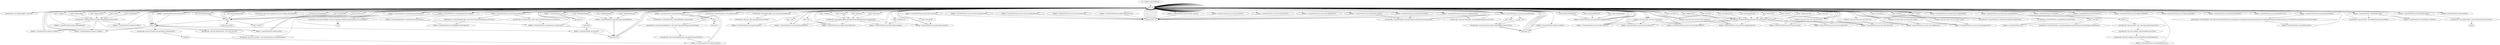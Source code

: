 digraph "" {
    "r0 := @this: ConsultTreeTrial"
    "load.r r0"
    "r0 := @this: ConsultTreeTrial"->"load.r r0";
    "specialinvoke <java.applet.Applet: void init()>"
    "load.r r0"->"specialinvoke <java.applet.Applet: void init()>";
    "specialinvoke <java.applet.Applet: void init()>"->"load.r r0";
    "new java.awt.BorderLayout"
    "load.r r0"->"new java.awt.BorderLayout";
    "dup1.r"
    "new java.awt.BorderLayout"->"dup1.r";
    "push 0"
    "dup1.r"->"push 0";
    "push 0"->"push 0";
    "specialinvoke <java.awt.BorderLayout: void <init>(int,int)>"
    "push 0"->"specialinvoke <java.awt.BorderLayout: void <init>(int,int)>";
    "virtualinvoke <java.awt.Container: void setLayout(java.awt.LayoutManager)>"
    "specialinvoke <java.awt.BorderLayout: void <init>(int,int)>"->"virtualinvoke <java.awt.Container: void setLayout(java.awt.LayoutManager)>";
    "virtualinvoke <java.awt.Container: void setLayout(java.awt.LayoutManager)>"->"load.r r0";
    "virtualinvoke <ConsultTreeTrial: void checkSecurity()>"
    "load.r r0"->"virtualinvoke <ConsultTreeTrial: void checkSecurity()>";
    "virtualinvoke <ConsultTreeTrial: void checkSecurity()>"->"load.r r0";
    "load.r r0"->"load.r r0";
    "virtualinvoke <java.applet.Applet: java.net.URL getCodeBase()>"
    "load.r r0"->"virtualinvoke <java.applet.Applet: java.net.URL getCodeBase()>";
    "virtualinvoke <java.net.URL: java.lang.String toString()>"
    "virtualinvoke <java.applet.Applet: java.net.URL getCodeBase()>"->"virtualinvoke <java.net.URL: java.lang.String toString()>";
    "fieldput <ConsultTreeTrial: java.lang.String path>"
    "virtualinvoke <java.net.URL: java.lang.String toString()>"->"fieldput <ConsultTreeTrial: java.lang.String path>";
    "fieldput <ConsultTreeTrial: java.lang.String path>"->"load.r r0";
    "load.r r0"->"load.r r0";
    "push \"linkFrame\""
    "load.r r0"->"push \"linkFrame\"";
    "virtualinvoke <java.applet.Applet: java.lang.String getParameter(java.lang.String)>"
    "push \"linkFrame\""->"virtualinvoke <java.applet.Applet: java.lang.String getParameter(java.lang.String)>";
    "fieldput <ConsultTreeTrial: java.lang.String linkFrame>"
    "virtualinvoke <java.applet.Applet: java.lang.String getParameter(java.lang.String)>"->"fieldput <ConsultTreeTrial: java.lang.String linkFrame>";
    "fieldput <ConsultTreeTrial: java.lang.String linkFrame>"->"load.r r0";
    "fieldget <ConsultTreeTrial: java.lang.String linkFrame>"
    "load.r r0"->"fieldget <ConsultTreeTrial: java.lang.String linkFrame>";
    "ifnonnull load.r r0"
    "fieldget <ConsultTreeTrial: java.lang.String linkFrame>"->"ifnonnull load.r r0";
    "ifnonnull load.r r0"->"load.r r0";
    "push \"_top\""
    "load.r r0"->"push \"_top\"";
    "push \"_top\""->"fieldput <ConsultTreeTrial: java.lang.String linkFrame>";
    "fieldput <ConsultTreeTrial: java.lang.String linkFrame>"->"load.r r0";
    "load.r r0"->"load.r r0";
    "push \"folderColor\""
    "load.r r0"->"push \"folderColor\"";
    "push \"folderColor\""->"virtualinvoke <java.applet.Applet: java.lang.String getParameter(java.lang.String)>";
    "fieldput <ConsultTreeTrial: java.lang.String folderColor>"
    "virtualinvoke <java.applet.Applet: java.lang.String getParameter(java.lang.String)>"->"fieldput <ConsultTreeTrial: java.lang.String folderColor>";
    "fieldput <ConsultTreeTrial: java.lang.String folderColor>"->"load.r r0";
    "fieldget <ConsultTreeTrial: java.lang.String folderColor>"
    "load.r r0"->"fieldget <ConsultTreeTrial: java.lang.String folderColor>";
    "fieldget <ConsultTreeTrial: java.lang.String folderColor>"->"ifnonnull load.r r0";
    "ifnonnull load.r r0"->"load.r r0";
    "push \"tan\""
    "load.r r0"->"push \"tan\"";
    "push \"tan\""->"fieldput <ConsultTreeTrial: java.lang.String folderColor>";
    "fieldput <ConsultTreeTrial: java.lang.String folderColor>"->"load.r r0";
    "load.r r0"->"fieldget <ConsultTreeTrial: java.lang.String folderColor>";
    "push \"book\""
    "fieldget <ConsultTreeTrial: java.lang.String folderColor>"->"push \"book\"";
    "virtualinvoke <java.lang.String: boolean startsWith(java.lang.String)>"
    "push \"book\""->"virtualinvoke <java.lang.String: boolean startsWith(java.lang.String)>";
    "ifeq load.r r0"
    "virtualinvoke <java.lang.String: boolean startsWith(java.lang.String)>"->"ifeq load.r r0";
    "ifeq load.r r0"->"load.r r0";
    "push \"bookClosedFolder.gif\""
    "load.r r0"->"push \"bookClosedFolder.gif\"";
    "fieldput <ConsultTreeTrial: java.lang.String collapsedFolder>"
    "push \"bookClosedFolder.gif\""->"fieldput <ConsultTreeTrial: java.lang.String collapsedFolder>";
    "fieldput <ConsultTreeTrial: java.lang.String collapsedFolder>"->"load.r r0";
    "push \"bookOpenFolder.gif\""
    "load.r r0"->"push \"bookOpenFolder.gif\"";
    "fieldput <ConsultTreeTrial: java.lang.String expandedFolder>"
    "push \"bookOpenFolder.gif\""->"fieldput <ConsultTreeTrial: java.lang.String expandedFolder>";
    "goto load.r r0"
    "fieldput <ConsultTreeTrial: java.lang.String expandedFolder>"->"goto load.r r0";
    "goto load.r r0"->"load.r r0";
    "load.r r0"->"load.r r0";
    "push \"treeIndex\""
    "load.r r0"->"push \"treeIndex\"";
    "push \"treeIndex\""->"virtualinvoke <java.applet.Applet: java.lang.String getParameter(java.lang.String)>";
    "fieldput <ConsultTreeTrial: java.lang.String treeIndex>"
    "virtualinvoke <java.applet.Applet: java.lang.String getParameter(java.lang.String)>"->"fieldput <ConsultTreeTrial: java.lang.String treeIndex>";
    "fieldput <ConsultTreeTrial: java.lang.String treeIndex>"->"load.r r0";
    "fieldget <ConsultTreeTrial: java.lang.String treeIndex>"
    "load.r r0"->"fieldget <ConsultTreeTrial: java.lang.String treeIndex>";
    "fieldget <ConsultTreeTrial: java.lang.String treeIndex>"->"ifnonnull load.r r0";
    "ifnonnull load.r r0"->"load.r r0";
    "push \"treeIndex.txt\""
    "load.r r0"->"push \"treeIndex.txt\"";
    "push \"treeIndex.txt\""->"fieldput <ConsultTreeTrial: java.lang.String treeIndex>";
    "fieldput <ConsultTreeTrial: java.lang.String treeIndex>"->"load.r r0";
    "load.r r0"->"load.r r0";
    "push \"treeLink\""
    "load.r r0"->"push \"treeLink\"";
    "push \"treeLink\""->"virtualinvoke <java.applet.Applet: java.lang.String getParameter(java.lang.String)>";
    "fieldput <ConsultTreeTrial: java.lang.String treeLink>"
    "virtualinvoke <java.applet.Applet: java.lang.String getParameter(java.lang.String)>"->"fieldput <ConsultTreeTrial: java.lang.String treeLink>";
    "fieldput <ConsultTreeTrial: java.lang.String treeLink>"->"load.r r0";
    "fieldget <ConsultTreeTrial: java.lang.String treeLink>"
    "load.r r0"->"fieldget <ConsultTreeTrial: java.lang.String treeLink>";
    "fieldget <ConsultTreeTrial: java.lang.String treeLink>"->"ifnonnull load.r r0";
    "ifnonnull load.r r0"->"load.r r0";
    "push \"treeLink.txt\""
    "load.r r0"->"push \"treeLink.txt\"";
    "push \"treeLink.txt\""->"fieldput <ConsultTreeTrial: java.lang.String treeLink>";
    "fieldput <ConsultTreeTrial: java.lang.String treeLink>"->"load.r r0";
    "load.r r0"->"load.r r0";
    "push \"dotColor\""
    "load.r r0"->"push \"dotColor\"";
    "virtualinvoke <ConsultTreeTrial: java.awt.Color getColor(java.lang.String)>"
    "push \"dotColor\""->"virtualinvoke <ConsultTreeTrial: java.awt.Color getColor(java.lang.String)>";
    "fieldput <ConsultTreeTrial: java.awt.Color dotColor>"
    "virtualinvoke <ConsultTreeTrial: java.awt.Color getColor(java.lang.String)>"->"fieldput <ConsultTreeTrial: java.awt.Color dotColor>";
    "fieldput <ConsultTreeTrial: java.awt.Color dotColor>"->"load.r r0";
    "fieldget <ConsultTreeTrial: java.awt.Color dotColor>"
    "load.r r0"->"fieldget <ConsultTreeTrial: java.awt.Color dotColor>";
    "fieldget <ConsultTreeTrial: java.awt.Color dotColor>"->"ifnonnull load.r r0";
    "ifnonnull load.r r0"->"load.r r0";
    "staticget <java.awt.Color: java.awt.Color black>"
    "load.r r0"->"staticget <java.awt.Color: java.awt.Color black>";
    "staticget <java.awt.Color: java.awt.Color black>"->"fieldput <ConsultTreeTrial: java.awt.Color dotColor>";
    "fieldput <ConsultTreeTrial: java.awt.Color dotColor>"->"load.r r0";
    "load.r r0"->"load.r r0";
    "push \"backgroundColor\""
    "load.r r0"->"push \"backgroundColor\"";
    "push \"backgroundColor\""->"virtualinvoke <ConsultTreeTrial: java.awt.Color getColor(java.lang.String)>";
    "fieldput <ConsultTreeTrial: java.awt.Color backgroundColor>"
    "virtualinvoke <ConsultTreeTrial: java.awt.Color getColor(java.lang.String)>"->"fieldput <ConsultTreeTrial: java.awt.Color backgroundColor>";
    "fieldput <ConsultTreeTrial: java.awt.Color backgroundColor>"->"load.r r0";
    "fieldget <ConsultTreeTrial: java.awt.Color backgroundColor>"
    "load.r r0"->"fieldget <ConsultTreeTrial: java.awt.Color backgroundColor>";
    "fieldget <ConsultTreeTrial: java.awt.Color backgroundColor>"->"ifnonnull load.r r0";
    "ifnonnull load.r r0"->"load.r r0";
    "staticget <java.awt.Color: java.awt.Color lightGray>"
    "load.r r0"->"staticget <java.awt.Color: java.awt.Color lightGray>";
    "staticget <java.awt.Color: java.awt.Color lightGray>"->"fieldput <ConsultTreeTrial: java.awt.Color backgroundColor>";
    "fieldput <ConsultTreeTrial: java.awt.Color backgroundColor>"->"load.r r0";
    "load.r r0"->"load.r r0";
    "load.r r0"->"fieldget <ConsultTreeTrial: java.awt.Color backgroundColor>";
    "virtualinvoke <java.awt.Component: void setBackground(java.awt.Color)>"
    "fieldget <ConsultTreeTrial: java.awt.Color backgroundColor>"->"virtualinvoke <java.awt.Component: void setBackground(java.awt.Color)>";
    "virtualinvoke <java.awt.Component: void setBackground(java.awt.Color)>"->"load.r r0";
    "load.r r0"->"load.r r0";
    "push \"boxColor\""
    "load.r r0"->"push \"boxColor\"";
    "push \"boxColor\""->"virtualinvoke <ConsultTreeTrial: java.awt.Color getColor(java.lang.String)>";
    "fieldput <ConsultTreeTrial: java.awt.Color boxColor>"
    "virtualinvoke <ConsultTreeTrial: java.awt.Color getColor(java.lang.String)>"->"fieldput <ConsultTreeTrial: java.awt.Color boxColor>";
    "fieldput <ConsultTreeTrial: java.awt.Color boxColor>"->"load.r r0";
    "fieldget <ConsultTreeTrial: java.awt.Color boxColor>"
    "load.r r0"->"fieldget <ConsultTreeTrial: java.awt.Color boxColor>";
    "fieldget <ConsultTreeTrial: java.awt.Color boxColor>"->"ifnonnull load.r r0";
    "ifnonnull load.r r0"->"load.r r0";
    "staticget <java.awt.Color: java.awt.Color gray>"
    "load.r r0"->"staticget <java.awt.Color: java.awt.Color gray>";
    "staticget <java.awt.Color: java.awt.Color gray>"->"fieldput <ConsultTreeTrial: java.awt.Color boxColor>";
    "fieldput <ConsultTreeTrial: java.awt.Color boxColor>"->"load.r r0";
    "load.r r0"->"load.r r0";
    "push \"plusColor\""
    "load.r r0"->"push \"plusColor\"";
    "push \"plusColor\""->"virtualinvoke <ConsultTreeTrial: java.awt.Color getColor(java.lang.String)>";
    "fieldput <ConsultTreeTrial: java.awt.Color plusColor>"
    "virtualinvoke <ConsultTreeTrial: java.awt.Color getColor(java.lang.String)>"->"fieldput <ConsultTreeTrial: java.awt.Color plusColor>";
    "fieldput <ConsultTreeTrial: java.awt.Color plusColor>"->"load.r r0";
    "fieldget <ConsultTreeTrial: java.awt.Color plusColor>"
    "load.r r0"->"fieldget <ConsultTreeTrial: java.awt.Color plusColor>";
    "fieldget <ConsultTreeTrial: java.awt.Color plusColor>"->"ifnonnull load.r r0";
    "ifnonnull load.r r0"->"load.r r0";
    "staticget <java.awt.Color: java.awt.Color red>"
    "load.r r0"->"staticget <java.awt.Color: java.awt.Color red>";
    "staticget <java.awt.Color: java.awt.Color red>"->"fieldput <ConsultTreeTrial: java.awt.Color plusColor>";
    "fieldput <ConsultTreeTrial: java.awt.Color plusColor>"->"load.r r0";
    "load.r r0"->"load.r r0";
    "push \"highliteColor\""
    "load.r r0"->"push \"highliteColor\"";
    "push \"highliteColor\""->"virtualinvoke <ConsultTreeTrial: java.awt.Color getColor(java.lang.String)>";
    "fieldput <ConsultTreeTrial: java.awt.Color highliteColor>"
    "virtualinvoke <ConsultTreeTrial: java.awt.Color getColor(java.lang.String)>"->"fieldput <ConsultTreeTrial: java.awt.Color highliteColor>";
    "fieldput <ConsultTreeTrial: java.awt.Color highliteColor>"->"load.r r0";
    "fieldget <ConsultTreeTrial: java.awt.Color highliteColor>"
    "load.r r0"->"fieldget <ConsultTreeTrial: java.awt.Color highliteColor>";
    "fieldget <ConsultTreeTrial: java.awt.Color highliteColor>"->"ifnonnull load.r r0";
    "ifnonnull load.r r0"->"load.r r0";
    "staticget <java.awt.Color: java.awt.Color yellow>"
    "load.r r0"->"staticget <java.awt.Color: java.awt.Color yellow>";
    "staticget <java.awt.Color: java.awt.Color yellow>"->"fieldput <ConsultTreeTrial: java.awt.Color highliteColor>";
    "fieldput <ConsultTreeTrial: java.awt.Color highliteColor>"->"load.r r0";
    "load.r r0"->"load.r r0";
    "push \"textColor\""
    "load.r r0"->"push \"textColor\"";
    "push \"textColor\""->"virtualinvoke <ConsultTreeTrial: java.awt.Color getColor(java.lang.String)>";
    "fieldput <ConsultTreeTrial: java.awt.Color textColor>"
    "virtualinvoke <ConsultTreeTrial: java.awt.Color getColor(java.lang.String)>"->"fieldput <ConsultTreeTrial: java.awt.Color textColor>";
    "fieldput <ConsultTreeTrial: java.awt.Color textColor>"->"load.r r0";
    "fieldget <ConsultTreeTrial: java.awt.Color textColor>"
    "load.r r0"->"fieldget <ConsultTreeTrial: java.awt.Color textColor>";
    "fieldget <ConsultTreeTrial: java.awt.Color textColor>"->"ifnonnull load.r r0";
    "ifnonnull load.r r0"->"load.r r0";
    "load.r r0"->"staticget <java.awt.Color: java.awt.Color black>";
    "staticget <java.awt.Color: java.awt.Color black>"->"fieldput <ConsultTreeTrial: java.awt.Color textColor>";
    "fieldput <ConsultTreeTrial: java.awt.Color textColor>"->"load.r r0";
    "load.r r0"->"load.r r0";
    "push \"descriptionColor\""
    "load.r r0"->"push \"descriptionColor\"";
    "push \"descriptionColor\""->"virtualinvoke <ConsultTreeTrial: java.awt.Color getColor(java.lang.String)>";
    "fieldput <ConsultTreeTrial: java.awt.Color descriptionColor>"
    "virtualinvoke <ConsultTreeTrial: java.awt.Color getColor(java.lang.String)>"->"fieldput <ConsultTreeTrial: java.awt.Color descriptionColor>";
    "fieldput <ConsultTreeTrial: java.awt.Color descriptionColor>"->"load.r r0";
    "fieldget <ConsultTreeTrial: java.awt.Color descriptionColor>"
    "load.r r0"->"fieldget <ConsultTreeTrial: java.awt.Color descriptionColor>";
    "fieldget <ConsultTreeTrial: java.awt.Color descriptionColor>"->"ifnonnull load.r r0";
    "ifnonnull load.r r0"->"load.r r0";
    "staticget <java.awt.Color: java.awt.Color orange>"
    "load.r r0"->"staticget <java.awt.Color: java.awt.Color orange>";
    "staticget <java.awt.Color: java.awt.Color orange>"->"fieldput <ConsultTreeTrial: java.awt.Color descriptionColor>";
    "fieldput <ConsultTreeTrial: java.awt.Color descriptionColor>"->"load.r r0";
    "load.r r0"->"load.r r0";
    "push \"descriptionBorder\""
    "load.r r0"->"push \"descriptionBorder\"";
    "push \"descriptionBorder\""->"virtualinvoke <ConsultTreeTrial: java.awt.Color getColor(java.lang.String)>";
    "fieldput <ConsultTreeTrial: java.awt.Color descriptionBorder>"
    "virtualinvoke <ConsultTreeTrial: java.awt.Color getColor(java.lang.String)>"->"fieldput <ConsultTreeTrial: java.awt.Color descriptionBorder>";
    "fieldput <ConsultTreeTrial: java.awt.Color descriptionBorder>"->"load.r r0";
    "fieldget <ConsultTreeTrial: java.awt.Color descriptionBorder>"
    "load.r r0"->"fieldget <ConsultTreeTrial: java.awt.Color descriptionBorder>";
    "fieldget <ConsultTreeTrial: java.awt.Color descriptionBorder>"->"ifnonnull load.r r0";
    "ifnonnull load.r r0"->"load.r r0";
    "load.r r0"->"staticget <java.awt.Color: java.awt.Color black>";
    "staticget <java.awt.Color: java.awt.Color black>"->"fieldput <ConsultTreeTrial: java.awt.Color descriptionBorder>";
    "fieldput <ConsultTreeTrial: java.awt.Color descriptionBorder>"->"load.r r0";
    "load.r r0"->"load.r r0";
    "push \"dragScrollHor\""
    "load.r r0"->"push \"dragScrollHor\"";
    "virtualinvoke <ConsultTreeTrial: boolean setBoolean(java.lang.String)>"
    "push \"dragScrollHor\""->"virtualinvoke <ConsultTreeTrial: boolean setBoolean(java.lang.String)>";
    "fieldput <ConsultTreeTrial: boolean scrollHor>"
    "virtualinvoke <ConsultTreeTrial: boolean setBoolean(java.lang.String)>"->"fieldput <ConsultTreeTrial: boolean scrollHor>";
    "fieldput <ConsultTreeTrial: boolean scrollHor>"->"load.r r0";
    "load.r r0"->"load.r r0";
    "push \"dragScrollVert\""
    "load.r r0"->"push \"dragScrollVert\"";
    "push \"dragScrollVert\""->"virtualinvoke <ConsultTreeTrial: boolean setBoolean(java.lang.String)>";
    "fieldput <ConsultTreeTrial: boolean scrollVert>"
    "virtualinvoke <ConsultTreeTrial: boolean setBoolean(java.lang.String)>"->"fieldput <ConsultTreeTrial: boolean scrollVert>";
    "fieldput <ConsultTreeTrial: boolean scrollVert>"->"load.r r0";
    "push \"canvasSize\""
    "load.r r0"->"push \"canvasSize\"";
    "virtualinvoke <ConsultTreeTrial: void getCanvasSize(java.lang.String)>"
    "push \"canvasSize\""->"virtualinvoke <ConsultTreeTrial: void getCanvasSize(java.lang.String)>";
    "virtualinvoke <ConsultTreeTrial: void getCanvasSize(java.lang.String)>"->"load.r r0";
    "load.r r0"->"load.r r0";
    "push \"border\""
    "load.r r0"->"push \"border\"";
    "push \"border\""->"virtualinvoke <ConsultTreeTrial: boolean setBoolean(java.lang.String)>";
    "fieldput <ConsultTreeTrial: boolean border>"
    "virtualinvoke <ConsultTreeTrial: boolean setBoolean(java.lang.String)>"->"fieldput <ConsultTreeTrial: boolean border>";
    "fieldput <ConsultTreeTrial: boolean border>"->"load.r r0";
    "load.r r0"->"load.r r0";
    "push \"borderRaised\""
    "load.r r0"->"push \"borderRaised\"";
    "push \"borderRaised\""->"virtualinvoke <ConsultTreeTrial: boolean setBoolean(java.lang.String)>";
    "fieldput <ConsultTreeTrial: boolean borderRaised>"
    "virtualinvoke <ConsultTreeTrial: boolean setBoolean(java.lang.String)>"->"fieldput <ConsultTreeTrial: boolean borderRaised>";
    "fieldput <ConsultTreeTrial: boolean borderRaised>"->"load.r r0";
    "load.r r0"->"load.r r0";
    "push \"borderColor\""
    "load.r r0"->"push \"borderColor\"";
    "push \"borderColor\""->"virtualinvoke <ConsultTreeTrial: java.awt.Color getColor(java.lang.String)>";
    "fieldput <ConsultTreeTrial: java.awt.Color borderColor>"
    "virtualinvoke <ConsultTreeTrial: java.awt.Color getColor(java.lang.String)>"->"fieldput <ConsultTreeTrial: java.awt.Color borderColor>";
    "fieldput <ConsultTreeTrial: java.awt.Color borderColor>"->"load.r r0";
    "fieldget <ConsultTreeTrial: java.awt.Color borderColor>"
    "load.r r0"->"fieldget <ConsultTreeTrial: java.awt.Color borderColor>";
    "fieldget <ConsultTreeTrial: java.awt.Color borderColor>"->"ifnonnull load.r r0";
    "ifnonnull load.r r0"->"load.r r0";
    "load.r r0"->"staticget <java.awt.Color: java.awt.Color gray>";
    "staticget <java.awt.Color: java.awt.Color gray>"->"fieldput <ConsultTreeTrial: java.awt.Color borderColor>";
    "fieldput <ConsultTreeTrial: java.awt.Color borderColor>"->"load.r r0";
    "load.r r0"->"load.r r0";
    "push \"fontStyle\""
    "load.r r0"->"push \"fontStyle\"";
    "virtualinvoke <ConsultTreeTrial: int getStyle(java.lang.String)>"
    "push \"fontStyle\""->"virtualinvoke <ConsultTreeTrial: int getStyle(java.lang.String)>";
    "fieldput <ConsultTreeTrial: int z>"
    "virtualinvoke <ConsultTreeTrial: int getStyle(java.lang.String)>"->"fieldput <ConsultTreeTrial: int z>";
    "fieldput <ConsultTreeTrial: int z>"->"load.r r0";
    "fieldget <ConsultTreeTrial: int z>"
    "load.r r0"->"fieldget <ConsultTreeTrial: int z>";
    "ifge load.r r0"
    "fieldget <ConsultTreeTrial: int z>"->"ifge load.r r0";
    "ifge load.r r0"->"load.r r0";
    "load.r r0"->"push 0";
    "fieldput <ConsultTreeTrial: int fontStyle>"
    "push 0"->"fieldput <ConsultTreeTrial: int fontStyle>";
    "fieldput <ConsultTreeTrial: int fontStyle>"->"goto load.r r0";
    "goto load.r r0"->"load.r r0";
    "load.r r0"->"load.r r0";
    "push \"scrollBar\""
    "load.r r0"->"push \"scrollBar\"";
    "push \"scrollBar\""->"virtualinvoke <ConsultTreeTrial: boolean setBoolean(java.lang.String)>";
    "fieldput <ConsultTreeTrial: boolean scrollBar>"
    "virtualinvoke <ConsultTreeTrial: boolean setBoolean(java.lang.String)>"->"fieldput <ConsultTreeTrial: boolean scrollBar>";
    "fieldput <ConsultTreeTrial: boolean scrollBar>"->"load.r r0";
    "fieldget <ConsultTreeTrial: boolean scrollBar>"
    "load.r r0"->"fieldget <ConsultTreeTrial: boolean scrollBar>";
    "fieldget <ConsultTreeTrial: boolean scrollBar>"->"ifeq load.r r0";
    "ifeq load.r r0"->"load.r r0";
    "load.r r0"->"push 0";
    "push 0"->"fieldput <ConsultTreeTrial: boolean scrollHor>";
    "fieldput <ConsultTreeTrial: boolean scrollHor>"->"load.r r0";
    "load.r r0"->"push 0";
    "push 0"->"fieldput <ConsultTreeTrial: boolean scrollVert>";
    "fieldput <ConsultTreeTrial: boolean scrollVert>"->"load.r r0";
    "load.r r0"->"push 0";
    "push 0"->"fieldput <ConsultTreeTrial: boolean border>";
    "fieldput <ConsultTreeTrial: boolean border>"->"load.r r0";
    "new ConsultImageScroller"
    "load.r r0"->"new ConsultImageScroller";
    "new ConsultImageScroller"->"dup1.r";
    "dup1.r"->"load.r r0";
    "load.r r0"->"load.r r0";
    "fieldget <ConsultTreeTrial: java.util.Vector folderVector>"
    "load.r r0"->"fieldget <ConsultTreeTrial: java.util.Vector folderVector>";
    "specialinvoke <ConsultImageScroller: void <init>(ConsultTreeTrial,java.util.Vector)>"
    "fieldget <ConsultTreeTrial: java.util.Vector folderVector>"->"specialinvoke <ConsultImageScroller: void <init>(ConsultTreeTrial,java.util.Vector)>";
    "fieldput <ConsultTreeTrial: ConsultImageScroller Mypanel>"
    "specialinvoke <ConsultImageScroller: void <init>(ConsultTreeTrial,java.util.Vector)>"->"fieldput <ConsultTreeTrial: ConsultImageScroller Mypanel>";
    "fieldput <ConsultTreeTrial: ConsultImageScroller Mypanel>"->"load.r r0";
    "push \"Center\""
    "load.r r0"->"push \"Center\"";
    "push \"Center\""->"load.r r0";
    "fieldget <ConsultTreeTrial: ConsultImageScroller Mypanel>"
    "load.r r0"->"fieldget <ConsultTreeTrial: ConsultImageScroller Mypanel>";
    "virtualinvoke <java.awt.Container: java.awt.Component add(java.lang.String,java.awt.Component)>"
    "fieldget <ConsultTreeTrial: ConsultImageScroller Mypanel>"->"virtualinvoke <java.awt.Container: java.awt.Component add(java.lang.String,java.awt.Component)>";
    "pop"
    "virtualinvoke <java.awt.Container: java.awt.Component add(java.lang.String,java.awt.Component)>"->"pop";
    "pop"->"load.r r0";
    "load.r r0"->"load.r r0";
    "load.r r0"->"fieldget <ConsultTreeTrial: ConsultImageScroller Mypanel>";
    "fieldget <ConsultImageScroller: ConsultCanvas consultCanvas>"
    "fieldget <ConsultTreeTrial: ConsultImageScroller Mypanel>"->"fieldget <ConsultImageScroller: ConsultCanvas consultCanvas>";
    "fieldput <ConsultTreeTrial: ConsultCanvas consultCanvas>"
    "fieldget <ConsultImageScroller: ConsultCanvas consultCanvas>"->"fieldput <ConsultTreeTrial: ConsultCanvas consultCanvas>";
    "fieldput <ConsultTreeTrial: ConsultCanvas consultCanvas>"->"goto load.r r0";
    "goto load.r r0"->"load.r r0";
    "load.r r0"->"load.r r0";
    "fieldget <ConsultTreeTrial: java.lang.String collapsedFolder>"
    "load.r r0"->"fieldget <ConsultTreeTrial: java.lang.String collapsedFolder>";
    "fieldget <ConsultTreeTrial: java.lang.String collapsedFolder>"->"load.r r0";
    "fieldget <ConsultTreeTrial: java.lang.String expandedFolder>"
    "load.r r0"->"fieldget <ConsultTreeTrial: java.lang.String expandedFolder>";
    "push \"cross.gif\""
    "fieldget <ConsultTreeTrial: java.lang.String expandedFolder>"->"push \"cross.gif\"";
    "virtualinvoke <ConsultTreeTrial: void getPicImage(java.lang.String,java.lang.String,java.lang.String)>"
    "push \"cross.gif\""->"virtualinvoke <ConsultTreeTrial: void getPicImage(java.lang.String,java.lang.String,java.lang.String)>";
    "virtualinvoke <ConsultTreeTrial: void getPicImage(java.lang.String,java.lang.String,java.lang.String)>"->"load.r r0";
    "load.r r0"->"load.r r0";
    "virtualinvoke <java.awt.Component: java.awt.Graphics getGraphics()>"
    "load.r r0"->"virtualinvoke <java.awt.Component: java.awt.Graphics getGraphics()>";
    "virtualinvoke <java.awt.Component: java.awt.Graphics getGraphics()>"->"dup1.r";
    "new java.awt.Font"
    "dup1.r"->"new java.awt.Font";
    "new java.awt.Font"->"dup1.r";
    "push \"Courier\""
    "dup1.r"->"push \"Courier\"";
    "push \"Courier\""->"load.r r0";
    "fieldget <ConsultTreeTrial: int fontStyle>"
    "load.r r0"->"fieldget <ConsultTreeTrial: int fontStyle>";
    "push 12"
    "fieldget <ConsultTreeTrial: int fontStyle>"->"push 12";
    "specialinvoke <java.awt.Font: void <init>(java.lang.String,int,int)>"
    "push 12"->"specialinvoke <java.awt.Font: void <init>(java.lang.String,int,int)>";
    "virtualinvoke <java.awt.Graphics: void setFont(java.awt.Font)>"
    "specialinvoke <java.awt.Font: void <init>(java.lang.String,int,int)>"->"virtualinvoke <java.awt.Graphics: void setFont(java.awt.Font)>";
    "virtualinvoke <java.awt.Graphics: java.awt.FontMetrics getFontMetrics()>"
    "virtualinvoke <java.awt.Graphics: void setFont(java.awt.Font)>"->"virtualinvoke <java.awt.Graphics: java.awt.FontMetrics getFontMetrics()>";
    "fieldput <ConsultTreeTrial: java.awt.FontMetrics fm>"
    "virtualinvoke <java.awt.Graphics: java.awt.FontMetrics getFontMetrics()>"->"fieldput <ConsultTreeTrial: java.awt.FontMetrics fm>";
    "fieldput <ConsultTreeTrial: java.awt.FontMetrics fm>"->"load.r r0";
    "load.r r0"->"load.r r0";
    "fieldget <ConsultTreeTrial: java.util.Vector dv>"
    "load.r r0"->"fieldget <ConsultTreeTrial: java.util.Vector dv>";
    "fieldget <ConsultTreeTrial: java.util.Vector dv>"->"load.r r0";
    "load.r r0"->"fieldget <ConsultTreeTrial: java.lang.String treeLink>";
    "virtualinvoke <ConsultTreeTrial: void getURL(java.util.Vector,java.lang.String)>"
    "fieldget <ConsultTreeTrial: java.lang.String treeLink>"->"virtualinvoke <ConsultTreeTrial: void getURL(java.util.Vector,java.lang.String)>";
    "virtualinvoke <ConsultTreeTrial: void getURL(java.util.Vector,java.lang.String)>"->"load.r r0";
    "load.r r0"->"load.r r0";
    "fieldget <ConsultTreeTrial: java.util.Vector iv>"
    "load.r r0"->"fieldget <ConsultTreeTrial: java.util.Vector iv>";
    "fieldget <ConsultTreeTrial: java.util.Vector iv>"->"load.r r0";
    "load.r r0"->"fieldget <ConsultTreeTrial: java.lang.String treeIndex>";
    "fieldget <ConsultTreeTrial: java.lang.String treeIndex>"->"virtualinvoke <ConsultTreeTrial: void getURL(java.util.Vector,java.lang.String)>";
    "virtualinvoke <ConsultTreeTrial: void getURL(java.util.Vector,java.lang.String)>"->"load.r r0";
    "load.r r0"->"load.r r0";
    "load.r r0"->"fieldget <ConsultTreeTrial: java.util.Vector iv>";
    "fieldget <ConsultTreeTrial: java.util.Vector iv>"->"push 0";
    "virtualinvoke <java.util.Vector: java.lang.Object elementAt(int)>"
    "push 0"->"virtualinvoke <java.util.Vector: java.lang.Object elementAt(int)>";
    "checkcast"
    "virtualinvoke <java.util.Vector: java.lang.Object elementAt(int)>"->"checkcast";
    "fieldput <ConsultTreeTrial: java.lang.String first>"
    "checkcast"->"fieldput <ConsultTreeTrial: java.lang.String first>";
    "fieldput <ConsultTreeTrial: java.lang.String first>"->"load.r r0";
    "new java.util.StringTokenizer"
    "load.r r0"->"new java.util.StringTokenizer";
    "new java.util.StringTokenizer"->"dup1.r";
    "dup1.r"->"load.r r0";
    "fieldget <ConsultTreeTrial: java.lang.String first>"
    "load.r r0"->"fieldget <ConsultTreeTrial: java.lang.String first>";
    "push \";\""
    "fieldget <ConsultTreeTrial: java.lang.String first>"->"push \";\"";
    "specialinvoke <java.util.StringTokenizer: void <init>(java.lang.String,java.lang.String)>"
    "push \";\""->"specialinvoke <java.util.StringTokenizer: void <init>(java.lang.String,java.lang.String)>";
    "virtualinvoke <java.util.StringTokenizer: java.lang.String nextToken()>"
    "specialinvoke <java.util.StringTokenizer: void <init>(java.lang.String,java.lang.String)>"->"virtualinvoke <java.util.StringTokenizer: java.lang.String nextToken()>";
    "virtualinvoke <java.util.StringTokenizer: java.lang.String nextToken()>"->"fieldput <ConsultTreeTrial: java.lang.String first>";
    "fieldput <ConsultTreeTrial: java.lang.String first>"->"load.r r0";
    "load.r r0"->"load.r r0";
    "load.r r0"->"fieldget <ConsultTreeTrial: java.lang.String first>";
    "virtualinvoke <ConsultTreeTrial: void getHTML(java.lang.String)>"
    "fieldget <ConsultTreeTrial: java.lang.String first>"->"virtualinvoke <ConsultTreeTrial: void getHTML(java.lang.String)>";
    "virtualinvoke <ConsultTreeTrial: void getHTML(java.lang.String)>"->"load.r r0";
    "new ConsultFolder"
    "load.r r0"->"new ConsultFolder";
    "new ConsultFolder"->"dup1.r";
    "dup1.r"->"load.r r0";
    "load.r r0"->"load.r r0";
    "fieldget <ConsultTreeTrial: java.awt.Image closeFolder>"
    "load.r r0"->"fieldget <ConsultTreeTrial: java.awt.Image closeFolder>";
    "fieldget <ConsultTreeTrial: java.awt.Image closeFolder>"->"load.r r0";
    "fieldget <ConsultTreeTrial: java.awt.Image openFolder>"
    "load.r r0"->"fieldget <ConsultTreeTrial: java.awt.Image openFolder>";
    "fieldget <ConsultTreeTrial: java.awt.Image openFolder>"->"load.r r0";
    "load.r r0"->"fieldget <ConsultTreeTrial: java.lang.String first>";
    "push 1"
    "fieldget <ConsultTreeTrial: java.lang.String first>"->"push 1";
    "push null"
    "push 1"->"push null";
    "push null"->"push 1";
    "push 1"->"load.r r0";
    "fieldget <ConsultTreeTrial: java.lang.String htmlPath>"
    "load.r r0"->"fieldget <ConsultTreeTrial: java.lang.String htmlPath>";
    "fieldget <ConsultTreeTrial: java.lang.String htmlPath>"->"load.r r0";
    "fieldget <ConsultTreeTrial: java.awt.FontMetrics fm>"
    "load.r r0"->"fieldget <ConsultTreeTrial: java.awt.FontMetrics fm>";
    "fieldget <ConsultTreeTrial: java.awt.FontMetrics fm>"->"load.r r0";
    "fieldget <ConsultTreeTrial: ConsultCanvas consultCanvas>"
    "load.r r0"->"fieldget <ConsultTreeTrial: ConsultCanvas consultCanvas>";
    "fieldget <ConsultTreeTrial: ConsultCanvas consultCanvas>"->"load.r r0";
    "fieldget <ConsultTreeTrial: java.lang.String htmlTarget>"
    "load.r r0"->"fieldget <ConsultTreeTrial: java.lang.String htmlTarget>";
    "specialinvoke <ConsultFolder: void <init>(ConsultTreeTrial,java.awt.Image,java.awt.Image,java.lang.String,boolean,ConsultFolder,boolean,java.lang.String,java.awt.FontMetrics,ConsultCanvas,java.lang.String)>"
    "fieldget <ConsultTreeTrial: java.lang.String htmlTarget>"->"specialinvoke <ConsultFolder: void <init>(ConsultTreeTrial,java.awt.Image,java.awt.Image,java.lang.String,boolean,ConsultFolder,boolean,java.lang.String,java.awt.FontMetrics,ConsultCanvas,java.lang.String)>";
    "fieldput <ConsultTreeTrial: ConsultFolder folder>"
    "specialinvoke <ConsultFolder: void <init>(ConsultTreeTrial,java.awt.Image,java.awt.Image,java.lang.String,boolean,ConsultFolder,boolean,java.lang.String,java.awt.FontMetrics,ConsultCanvas,java.lang.String)>"->"fieldput <ConsultTreeTrial: ConsultFolder folder>";
    "fieldput <ConsultTreeTrial: ConsultFolder folder>"->"load.r r0";
    "load.r r0"->"fieldget <ConsultTreeTrial: java.util.Vector folderVector>";
    "fieldget <ConsultTreeTrial: java.util.Vector folderVector>"->"load.r r0";
    "fieldget <ConsultTreeTrial: ConsultFolder folder>"
    "load.r r0"->"fieldget <ConsultTreeTrial: ConsultFolder folder>";
    "virtualinvoke <java.util.Vector: void addElement(java.lang.Object)>"
    "fieldget <ConsultTreeTrial: ConsultFolder folder>"->"virtualinvoke <java.util.Vector: void addElement(java.lang.Object)>";
    "virtualinvoke <java.util.Vector: void addElement(java.lang.Object)>"->"load.r r0";
    "load.r r0"->"load.r r0";
    "load.r r0"->"fieldget <ConsultTreeTrial: ConsultFolder folder>";
    "fieldput <ConsultTreeTrial: ConsultFolder rootFolder>"
    "fieldget <ConsultTreeTrial: ConsultFolder folder>"->"fieldput <ConsultTreeTrial: ConsultFolder rootFolder>";
    "fieldput <ConsultTreeTrial: ConsultFolder rootFolder>"->"load.r r0";
    "load.r r0"->"load.r r0";
    "fieldget <ConsultTreeTrial: java.lang.String slogan>"
    "load.r r0"->"fieldget <ConsultTreeTrial: java.lang.String slogan>";
    "virtualinvoke <java.applet.Applet: void showStatus(java.lang.String)>"
    "fieldget <ConsultTreeTrial: java.lang.String slogan>"->"virtualinvoke <java.applet.Applet: void showStatus(java.lang.String)>";
    "return"
    "virtualinvoke <java.applet.Applet: void showStatus(java.lang.String)>"->"return";
    "ifeq load.r r0"->"load.r r0";
    "new ConsultCanvas"
    "load.r r0"->"new ConsultCanvas";
    "new ConsultCanvas"->"dup1.r";
    "dup1.r"->"load.r r0";
    "load.r r0"->"load.r r0";
    "load.r r0"->"fieldget <ConsultTreeTrial: java.util.Vector folderVector>";
    "specialinvoke <ConsultCanvas: void <init>(ConsultTreeTrial,java.util.Vector)>"
    "fieldget <ConsultTreeTrial: java.util.Vector folderVector>"->"specialinvoke <ConsultCanvas: void <init>(ConsultTreeTrial,java.util.Vector)>";
    "specialinvoke <ConsultCanvas: void <init>(ConsultTreeTrial,java.util.Vector)>"->"fieldput <ConsultTreeTrial: ConsultCanvas consultCanvas>";
    "fieldput <ConsultTreeTrial: ConsultCanvas consultCanvas>"->"load.r r0";
    "load.r r0"->"push \"Center\"";
    "push \"Center\""->"load.r r0";
    "load.r r0"->"fieldget <ConsultTreeTrial: ConsultCanvas consultCanvas>";
    "fieldget <ConsultTreeTrial: ConsultCanvas consultCanvas>"->"virtualinvoke <java.awt.Container: java.awt.Component add(java.lang.String,java.awt.Component)>";
    "virtualinvoke <java.awt.Container: java.awt.Component add(java.lang.String,java.awt.Component)>"->"pop";
    "ifge load.r r0"->"load.r r0";
    "load.r r0"->"load.r r0";
    "fieldget <ConsultTreeTrial: int[] StyleMap>"
    "load.r r0"->"fieldget <ConsultTreeTrial: int[] StyleMap>";
    "fieldget <ConsultTreeTrial: int[] StyleMap>"->"load.r r0";
    "load.r r0"->"fieldget <ConsultTreeTrial: int z>";
    "arrayread.i"
    "fieldget <ConsultTreeTrial: int z>"->"arrayread.i";
    "arrayread.i"->"fieldput <ConsultTreeTrial: int fontStyle>";
    "ifeq load.r r0"->"load.r r0";
    "load.r r0"->"fieldget <ConsultTreeTrial: java.lang.String folderColor>";
    "push \"blue\""
    "fieldget <ConsultTreeTrial: java.lang.String folderColor>"->"push \"blue\"";
    "push \"blue\""->"virtualinvoke <java.lang.String: boolean startsWith(java.lang.String)>";
    "virtualinvoke <java.lang.String: boolean startsWith(java.lang.String)>"->"ifeq load.r r0";
    "ifeq load.r r0"->"load.r r0";
    "push \"blueClosedFolder.gif\""
    "load.r r0"->"push \"blueClosedFolder.gif\"";
    "push \"blueClosedFolder.gif\""->"fieldput <ConsultTreeTrial: java.lang.String collapsedFolder>";
    "fieldput <ConsultTreeTrial: java.lang.String collapsedFolder>"->"load.r r0";
    "push \"blueOpenFolder.gif\""
    "load.r r0"->"push \"blueOpenFolder.gif\"";
    "push \"blueOpenFolder.gif\""->"fieldput <ConsultTreeTrial: java.lang.String expandedFolder>";
    "fieldput <ConsultTreeTrial: java.lang.String expandedFolder>"->"goto load.r r0";
    "ifeq load.r r0"->"load.r r0";
    "push \"tanClosedFolder.gif\""
    "load.r r0"->"push \"tanClosedFolder.gif\"";
    "push \"tanClosedFolder.gif\""->"fieldput <ConsultTreeTrial: java.lang.String collapsedFolder>";
    "fieldput <ConsultTreeTrial: java.lang.String collapsedFolder>"->"load.r r0";
    "push \"tanOpenFolder.gif\""
    "load.r r0"->"push \"tanOpenFolder.gif\"";
    "push \"tanOpenFolder.gif\""->"fieldput <ConsultTreeTrial: java.lang.String expandedFolder>";
}
